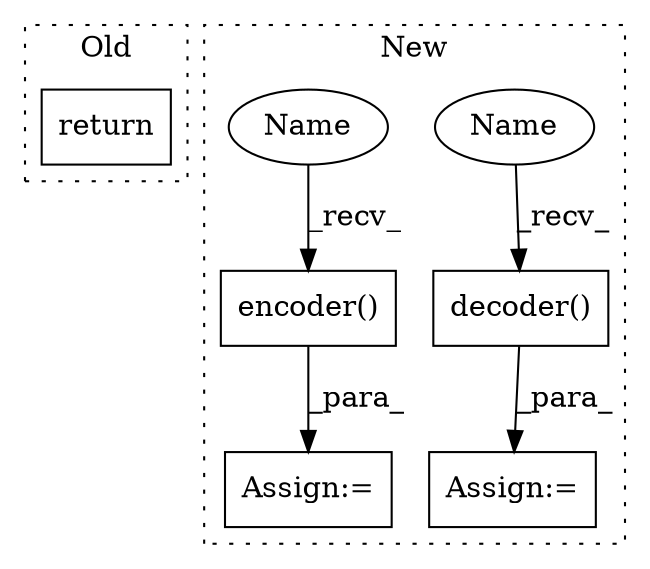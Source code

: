 digraph G {
subgraph cluster0 {
1 [label="return" a="93" s="6132" l="7" shape="box"];
label = "Old";
style="dotted";
}
subgraph cluster1 {
2 [label="encoder()" a="75" s="5034,5079" l="13,1" shape="box"];
3 [label="Assign:=" a="68" s="5010" l="24" shape="box"];
4 [label="decoder()" a="75" s="5467,5529" l="13,1" shape="box"];
5 [label="Assign:=" a="68" s="5448" l="19" shape="box"];
6 [label="Name" a="87" s="5467" l="4" shape="ellipse"];
7 [label="Name" a="87" s="5034" l="4" shape="ellipse"];
label = "New";
style="dotted";
}
2 -> 3 [label="_para_"];
4 -> 5 [label="_para_"];
6 -> 4 [label="_recv_"];
7 -> 2 [label="_recv_"];
}